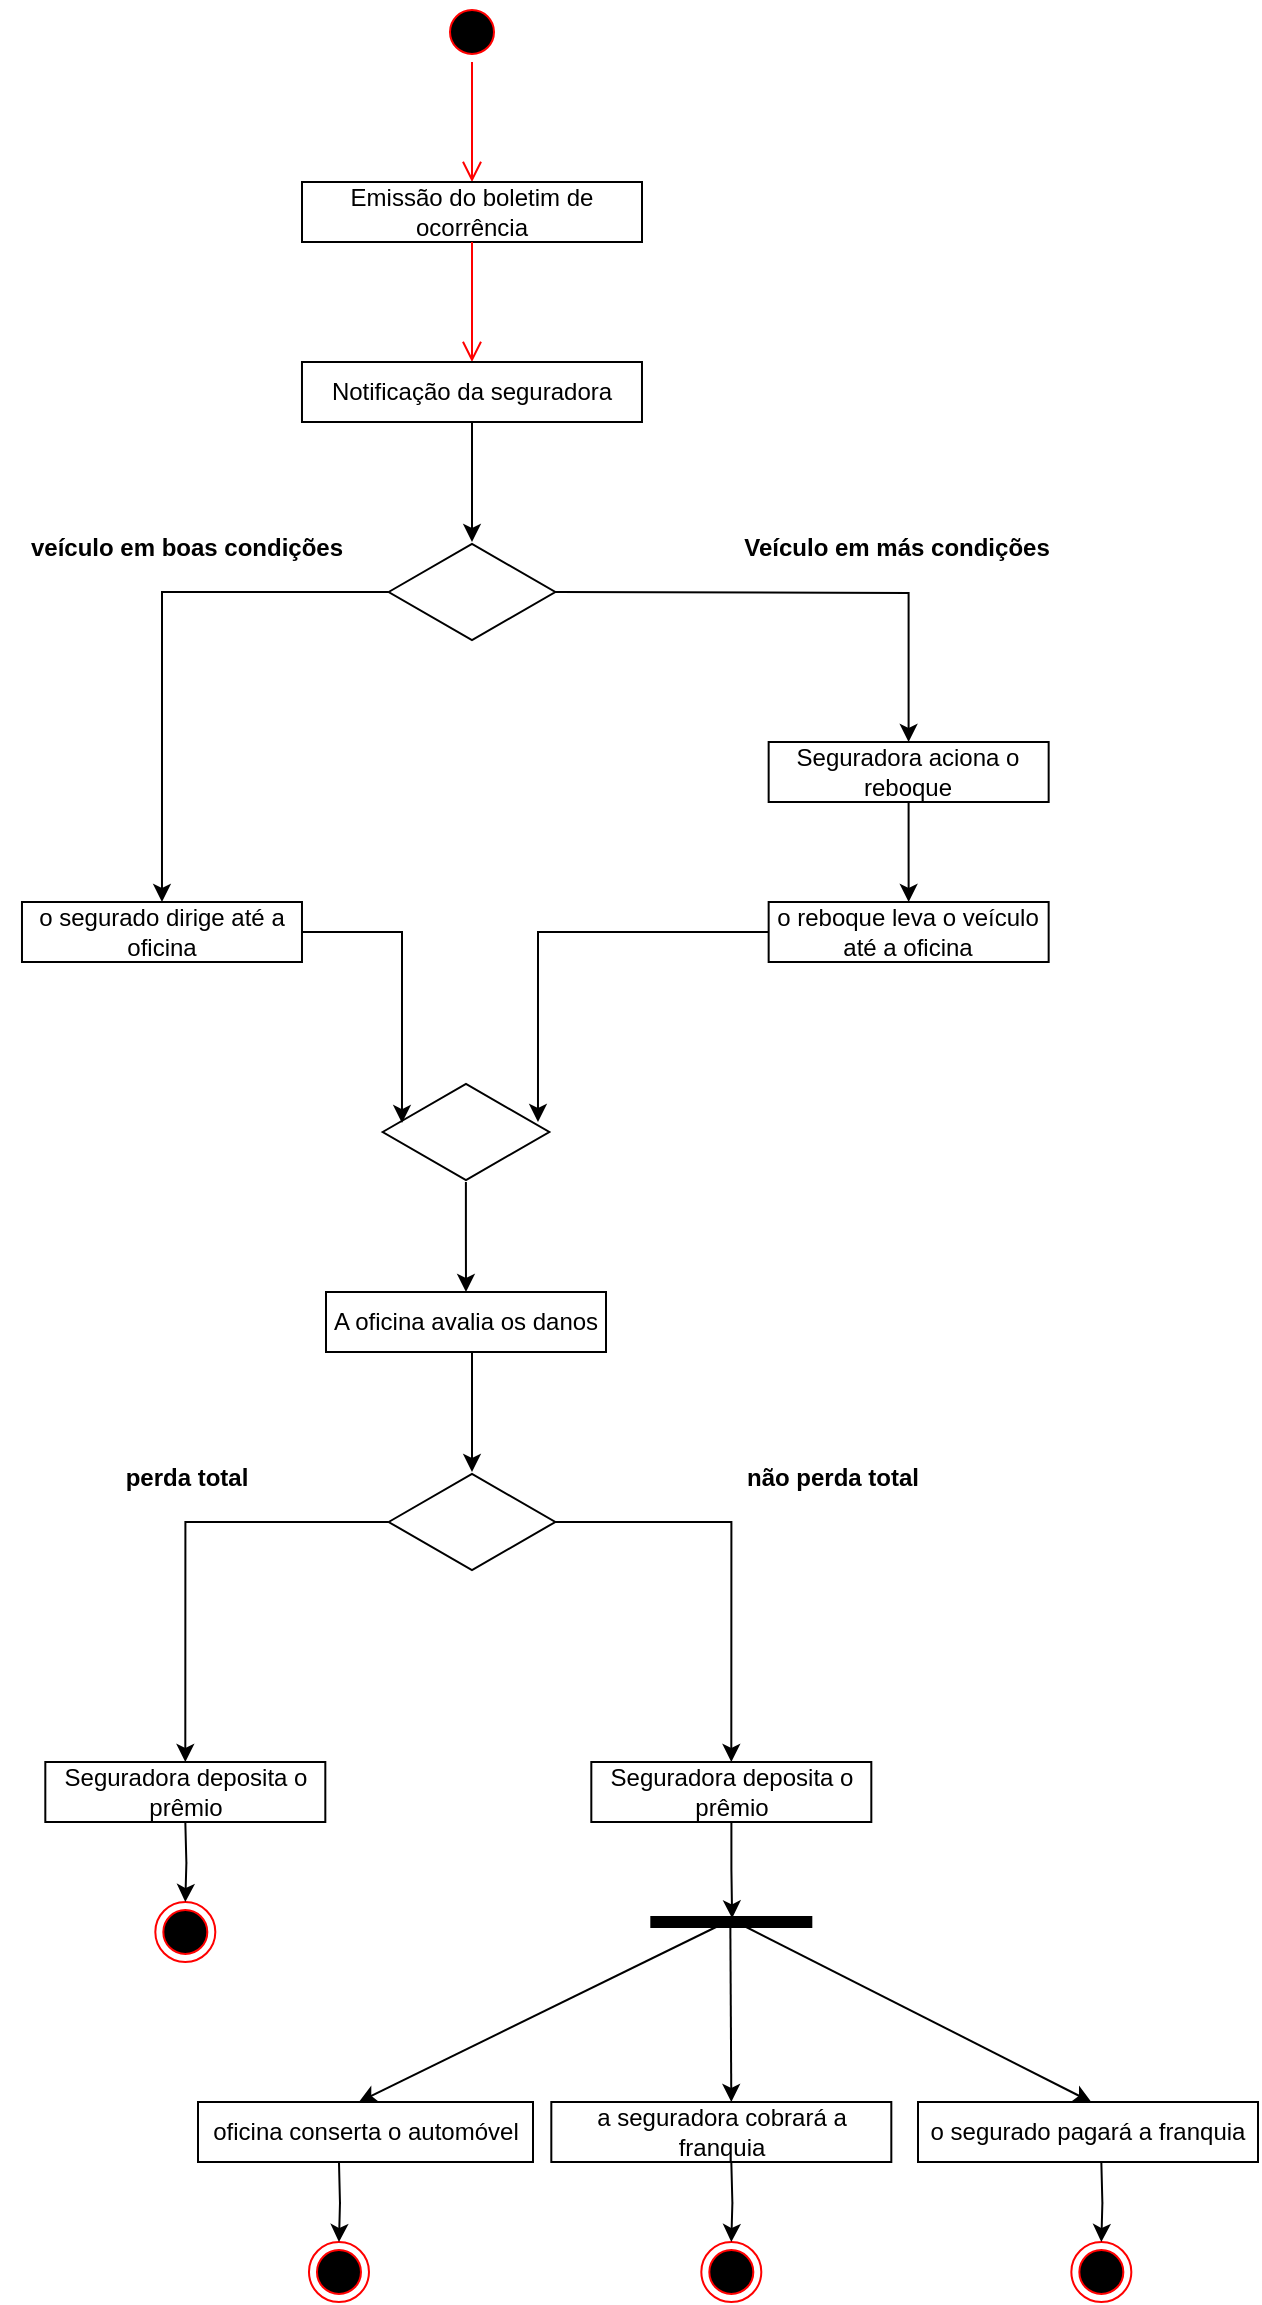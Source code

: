 <mxfile version="21.8.0" type="device">
  <diagram name="Página-1" id="nxO_NT3sz3kJma2ZGj9F">
    <mxGraphModel dx="1150" dy="477" grid="1" gridSize="10" guides="1" tooltips="1" connect="1" arrows="1" fold="1" page="1" pageScale="1" pageWidth="827" pageHeight="1169" math="0" shadow="0">
      <root>
        <mxCell id="0" />
        <mxCell id="1" parent="0" />
        <mxCell id="Tb0O2YsOD1yUC9hUtgDR-1" value="" style="ellipse;html=1;shape=startState;fillColor=#000000;strokeColor=#ff0000;" vertex="1" parent="1">
          <mxGeometry x="402" y="10" width="30" height="30" as="geometry" />
        </mxCell>
        <mxCell id="Tb0O2YsOD1yUC9hUtgDR-2" value="" style="edgeStyle=orthogonalEdgeStyle;html=1;verticalAlign=bottom;endArrow=open;endSize=8;strokeColor=#ff0000;rounded=0;" edge="1" parent="1" source="Tb0O2YsOD1yUC9hUtgDR-1">
          <mxGeometry relative="1" as="geometry">
            <mxPoint x="417" y="100" as="targetPoint" />
          </mxGeometry>
        </mxCell>
        <mxCell id="Tb0O2YsOD1yUC9hUtgDR-4" style="edgeStyle=orthogonalEdgeStyle;rounded=0;orthogonalLoop=1;jettySize=auto;html=1;" edge="1" parent="1" target="Tb0O2YsOD1yUC9hUtgDR-12">
          <mxGeometry relative="1" as="geometry">
            <mxPoint x="458.66" y="305" as="sourcePoint" />
          </mxGeometry>
        </mxCell>
        <mxCell id="Tb0O2YsOD1yUC9hUtgDR-5" style="edgeStyle=orthogonalEdgeStyle;rounded=0;orthogonalLoop=1;jettySize=auto;html=1;" edge="1" parent="1">
          <mxGeometry relative="1" as="geometry">
            <mxPoint x="417" y="280" as="targetPoint" />
            <mxPoint x="417" y="220" as="sourcePoint" />
          </mxGeometry>
        </mxCell>
        <mxCell id="Tb0O2YsOD1yUC9hUtgDR-6" value="Emissão do boletim de ocorrência" style="html=1;whiteSpace=wrap;" vertex="1" parent="1">
          <mxGeometry x="332" y="100" width="170" height="30" as="geometry" />
        </mxCell>
        <mxCell id="Tb0O2YsOD1yUC9hUtgDR-7" value="veículo em boas condições" style="text;align=center;fontStyle=1;verticalAlign=middle;spacingLeft=3;spacingRight=3;strokeColor=none;rotatable=0;points=[[0,0.5],[1,0.5]];portConstraint=eastwest;html=1;" vertex="1" parent="1">
          <mxGeometry x="181.83" y="270" width="183.66" height="26" as="geometry" />
        </mxCell>
        <mxCell id="Tb0O2YsOD1yUC9hUtgDR-8" value="Veículo em más condições" style="text;align=center;fontStyle=1;verticalAlign=middle;spacingLeft=3;spacingRight=3;strokeColor=none;rotatable=0;points=[[0,0.5],[1,0.5]];portConstraint=eastwest;html=1;" vertex="1" parent="1">
          <mxGeometry x="542" y="270" width="174.67" height="26" as="geometry" />
        </mxCell>
        <mxCell id="Tb0O2YsOD1yUC9hUtgDR-9" value="o segurado dirige até a oficina" style="html=1;whiteSpace=wrap;" vertex="1" parent="1">
          <mxGeometry x="191.99" y="460" width="140" height="30" as="geometry" />
        </mxCell>
        <mxCell id="Tb0O2YsOD1yUC9hUtgDR-51" style="edgeStyle=orthogonalEdgeStyle;rounded=0;orthogonalLoop=1;jettySize=auto;html=1;" edge="1" parent="1" source="Tb0O2YsOD1yUC9hUtgDR-12">
          <mxGeometry relative="1" as="geometry">
            <mxPoint x="635.33" y="460" as="targetPoint" />
          </mxGeometry>
        </mxCell>
        <mxCell id="Tb0O2YsOD1yUC9hUtgDR-12" value="Seguradora aciona o reboque" style="html=1;whiteSpace=wrap;" vertex="1" parent="1">
          <mxGeometry x="565.33" y="380" width="140" height="30" as="geometry" />
        </mxCell>
        <mxCell id="Tb0O2YsOD1yUC9hUtgDR-42" style="edgeStyle=orthogonalEdgeStyle;rounded=0;orthogonalLoop=1;jettySize=auto;html=1;entryX=0.5;entryY=0;entryDx=0;entryDy=0;" edge="1" parent="1" source="Tb0O2YsOD1yUC9hUtgDR-30" target="Tb0O2YsOD1yUC9hUtgDR-9">
          <mxGeometry relative="1" as="geometry">
            <mxPoint x="260" y="380" as="targetPoint" />
          </mxGeometry>
        </mxCell>
        <mxCell id="Tb0O2YsOD1yUC9hUtgDR-30" value="" style="html=1;whiteSpace=wrap;aspect=fixed;shape=isoRectangle;" vertex="1" parent="1">
          <mxGeometry x="375.33" y="280" width="83.33" height="50" as="geometry" />
        </mxCell>
        <mxCell id="Tb0O2YsOD1yUC9hUtgDR-40" value="" style="edgeStyle=orthogonalEdgeStyle;html=1;verticalAlign=bottom;endArrow=open;endSize=8;strokeColor=#ff0000;rounded=0;" edge="1" parent="1">
          <mxGeometry relative="1" as="geometry">
            <mxPoint x="416.99" y="190" as="targetPoint" />
            <mxPoint x="416.99" y="130" as="sourcePoint" />
          </mxGeometry>
        </mxCell>
        <mxCell id="Tb0O2YsOD1yUC9hUtgDR-41" value="Notificação da seguradora" style="html=1;whiteSpace=wrap;" vertex="1" parent="1">
          <mxGeometry x="331.99" y="190" width="170" height="30" as="geometry" />
        </mxCell>
        <mxCell id="Tb0O2YsOD1yUC9hUtgDR-44" value="A oficina avalia os danos" style="html=1;whiteSpace=wrap;" vertex="1" parent="1">
          <mxGeometry x="344.0" y="655" width="140" height="30" as="geometry" />
        </mxCell>
        <mxCell id="Tb0O2YsOD1yUC9hUtgDR-50" style="edgeStyle=orthogonalEdgeStyle;rounded=0;orthogonalLoop=1;jettySize=auto;html=1;" edge="1" parent="1" source="Tb0O2YsOD1yUC9hUtgDR-45">
          <mxGeometry relative="1" as="geometry">
            <mxPoint x="413.995" y="655" as="targetPoint" />
          </mxGeometry>
        </mxCell>
        <mxCell id="Tb0O2YsOD1yUC9hUtgDR-45" value="" style="html=1;whiteSpace=wrap;aspect=fixed;shape=isoRectangle;" vertex="1" parent="1">
          <mxGeometry x="372.33" y="550" width="83.33" height="50" as="geometry" />
        </mxCell>
        <mxCell id="Tb0O2YsOD1yUC9hUtgDR-53" value="o reboque leva o veículo até a oficina" style="html=1;whiteSpace=wrap;" vertex="1" parent="1">
          <mxGeometry x="565.33" y="460" width="140" height="30" as="geometry" />
        </mxCell>
        <mxCell id="Tb0O2YsOD1yUC9hUtgDR-56" style="edgeStyle=orthogonalEdgeStyle;rounded=0;orthogonalLoop=1;jettySize=auto;html=1;entryX=0.932;entryY=0.4;entryDx=0;entryDy=0;entryPerimeter=0;" edge="1" parent="1" source="Tb0O2YsOD1yUC9hUtgDR-53" target="Tb0O2YsOD1yUC9hUtgDR-45">
          <mxGeometry relative="1" as="geometry" />
        </mxCell>
        <mxCell id="Tb0O2YsOD1yUC9hUtgDR-58" style="edgeStyle=orthogonalEdgeStyle;rounded=0;orthogonalLoop=1;jettySize=auto;html=1;entryX=0.116;entryY=0.411;entryDx=0;entryDy=0;entryPerimeter=0;" edge="1" parent="1" source="Tb0O2YsOD1yUC9hUtgDR-9" target="Tb0O2YsOD1yUC9hUtgDR-45">
          <mxGeometry relative="1" as="geometry" />
        </mxCell>
        <mxCell id="Tb0O2YsOD1yUC9hUtgDR-59" style="edgeStyle=orthogonalEdgeStyle;rounded=0;orthogonalLoop=1;jettySize=auto;html=1;" edge="1" parent="1">
          <mxGeometry relative="1" as="geometry">
            <mxPoint x="417.0" y="745" as="targetPoint" />
            <mxPoint x="417.0" y="685" as="sourcePoint" />
          </mxGeometry>
        </mxCell>
        <mxCell id="Tb0O2YsOD1yUC9hUtgDR-60" value="perda total" style="text;align=center;fontStyle=1;verticalAlign=middle;spacingLeft=3;spacingRight=3;strokeColor=none;rotatable=0;points=[[0,0.5],[1,0.5]];portConstraint=eastwest;html=1;" vertex="1" parent="1">
          <mxGeometry x="181.83" y="735" width="183.66" height="26" as="geometry" />
        </mxCell>
        <mxCell id="Tb0O2YsOD1yUC9hUtgDR-61" value="não perda total" style="text;align=center;fontStyle=1;verticalAlign=middle;spacingLeft=3;spacingRight=3;strokeColor=none;rotatable=0;points=[[0,0.5],[1,0.5]];portConstraint=eastwest;html=1;" vertex="1" parent="1">
          <mxGeometry x="510.0" y="735" width="174.67" height="26" as="geometry" />
        </mxCell>
        <mxCell id="Tb0O2YsOD1yUC9hUtgDR-65" style="edgeStyle=orthogonalEdgeStyle;rounded=0;orthogonalLoop=1;jettySize=auto;html=1;entryX=0.5;entryY=0;entryDx=0;entryDy=0;" edge="1" parent="1" source="Tb0O2YsOD1yUC9hUtgDR-62" target="Tb0O2YsOD1yUC9hUtgDR-63">
          <mxGeometry relative="1" as="geometry" />
        </mxCell>
        <mxCell id="Tb0O2YsOD1yUC9hUtgDR-75" style="edgeStyle=orthogonalEdgeStyle;rounded=0;orthogonalLoop=1;jettySize=auto;html=1;entryX=0.5;entryY=0;entryDx=0;entryDy=0;" edge="1" parent="1" source="Tb0O2YsOD1yUC9hUtgDR-62" target="Tb0O2YsOD1yUC9hUtgDR-64">
          <mxGeometry relative="1" as="geometry" />
        </mxCell>
        <mxCell id="Tb0O2YsOD1yUC9hUtgDR-62" value="" style="html=1;whiteSpace=wrap;aspect=fixed;shape=isoRectangle;" vertex="1" parent="1">
          <mxGeometry x="375.33" y="745" width="83.33" height="50" as="geometry" />
        </mxCell>
        <mxCell id="Tb0O2YsOD1yUC9hUtgDR-63" value="Seguradora deposita o prêmio" style="html=1;whiteSpace=wrap;" vertex="1" parent="1">
          <mxGeometry x="203.66" y="890" width="140" height="30" as="geometry" />
        </mxCell>
        <mxCell id="Tb0O2YsOD1yUC9hUtgDR-64" value="Seguradora deposita o prêmio" style="html=1;whiteSpace=wrap;" vertex="1" parent="1">
          <mxGeometry x="476.66" y="890" width="140" height="30" as="geometry" />
        </mxCell>
        <mxCell id="Tb0O2YsOD1yUC9hUtgDR-67" value="" style="html=1;points=[];perimeter=orthogonalPerimeter;fillColor=strokeColor;rotation=90;" vertex="1" parent="1">
          <mxGeometry x="544.16" y="930" width="5" height="80" as="geometry" />
        </mxCell>
        <mxCell id="Tb0O2YsOD1yUC9hUtgDR-68" value="a seguradora cobrará a franquia" style="html=1;whiteSpace=wrap;" vertex="1" parent="1">
          <mxGeometry x="456.66" y="1060" width="170" height="30" as="geometry" />
        </mxCell>
        <mxCell id="Tb0O2YsOD1yUC9hUtgDR-69" value="o segurado pagará a franquia" style="html=1;whiteSpace=wrap;" vertex="1" parent="1">
          <mxGeometry x="640" y="1060" width="170" height="30" as="geometry" />
        </mxCell>
        <mxCell id="Tb0O2YsOD1yUC9hUtgDR-70" value=" oficina conserta o automóvel" style="html=1;whiteSpace=wrap;" vertex="1" parent="1">
          <mxGeometry x="280" y="1060" width="167.5" height="30" as="geometry" />
        </mxCell>
        <mxCell id="Tb0O2YsOD1yUC9hUtgDR-71" value="" style="endArrow=classic;html=1;rounded=0;entryX=0.5;entryY=0;entryDx=0;entryDy=0;" edge="1" parent="1">
          <mxGeometry width="50" height="50" relative="1" as="geometry">
            <mxPoint x="544.16" y="970" as="sourcePoint" />
            <mxPoint x="360.41" y="1060" as="targetPoint" />
          </mxGeometry>
        </mxCell>
        <mxCell id="Tb0O2YsOD1yUC9hUtgDR-72" value="" style="endArrow=classic;html=1;rounded=0;entryX=0.5;entryY=0;entryDx=0;entryDy=0;" edge="1" parent="1">
          <mxGeometry width="50" height="50" relative="1" as="geometry">
            <mxPoint x="549.16" y="970" as="sourcePoint" />
            <mxPoint x="726.66" y="1060" as="targetPoint" />
          </mxGeometry>
        </mxCell>
        <mxCell id="Tb0O2YsOD1yUC9hUtgDR-73" value="" style="endArrow=classic;html=1;rounded=0;" edge="1" parent="1">
          <mxGeometry width="50" height="50" relative="1" as="geometry">
            <mxPoint x="546.16" y="970" as="sourcePoint" />
            <mxPoint x="546.66" y="1060" as="targetPoint" />
          </mxGeometry>
        </mxCell>
        <mxCell id="Tb0O2YsOD1yUC9hUtgDR-76" style="edgeStyle=orthogonalEdgeStyle;rounded=0;orthogonalLoop=1;jettySize=auto;html=1;entryX=0.136;entryY=0.495;entryDx=0;entryDy=0;entryPerimeter=0;" edge="1" parent="1" source="Tb0O2YsOD1yUC9hUtgDR-64" target="Tb0O2YsOD1yUC9hUtgDR-67">
          <mxGeometry relative="1" as="geometry" />
        </mxCell>
        <mxCell id="Tb0O2YsOD1yUC9hUtgDR-77" value="" style="ellipse;html=1;shape=endState;fillColor=#000000;strokeColor=#ff0000;" vertex="1" parent="1">
          <mxGeometry x="258.66" y="960" width="30" height="30" as="geometry" />
        </mxCell>
        <mxCell id="Tb0O2YsOD1yUC9hUtgDR-78" style="edgeStyle=orthogonalEdgeStyle;rounded=0;orthogonalLoop=1;jettySize=auto;html=1;" edge="1" parent="1">
          <mxGeometry relative="1" as="geometry">
            <mxPoint x="273.66" y="960" as="targetPoint" />
            <mxPoint x="273.66" y="920" as="sourcePoint" />
          </mxGeometry>
        </mxCell>
        <mxCell id="Tb0O2YsOD1yUC9hUtgDR-79" value="" style="ellipse;html=1;shape=endState;fillColor=#000000;strokeColor=#ff0000;" vertex="1" parent="1">
          <mxGeometry x="531.66" y="1130" width="30" height="30" as="geometry" />
        </mxCell>
        <mxCell id="Tb0O2YsOD1yUC9hUtgDR-80" style="edgeStyle=orthogonalEdgeStyle;rounded=0;orthogonalLoop=1;jettySize=auto;html=1;" edge="1" parent="1">
          <mxGeometry relative="1" as="geometry">
            <mxPoint x="546.66" y="1130" as="targetPoint" />
            <mxPoint x="546.66" y="1090" as="sourcePoint" />
          </mxGeometry>
        </mxCell>
        <mxCell id="Tb0O2YsOD1yUC9hUtgDR-81" value="" style="ellipse;html=1;shape=endState;fillColor=#000000;strokeColor=#ff0000;" vertex="1" parent="1">
          <mxGeometry x="716.67" y="1130" width="30" height="30" as="geometry" />
        </mxCell>
        <mxCell id="Tb0O2YsOD1yUC9hUtgDR-82" style="edgeStyle=orthogonalEdgeStyle;rounded=0;orthogonalLoop=1;jettySize=auto;html=1;" edge="1" parent="1">
          <mxGeometry relative="1" as="geometry">
            <mxPoint x="731.67" y="1130" as="targetPoint" />
            <mxPoint x="731.67" y="1090" as="sourcePoint" />
          </mxGeometry>
        </mxCell>
        <mxCell id="Tb0O2YsOD1yUC9hUtgDR-83" value="" style="ellipse;html=1;shape=endState;fillColor=#000000;strokeColor=#ff0000;" vertex="1" parent="1">
          <mxGeometry x="335.49" y="1130" width="30" height="30" as="geometry" />
        </mxCell>
        <mxCell id="Tb0O2YsOD1yUC9hUtgDR-84" style="edgeStyle=orthogonalEdgeStyle;rounded=0;orthogonalLoop=1;jettySize=auto;html=1;" edge="1" parent="1">
          <mxGeometry relative="1" as="geometry">
            <mxPoint x="350.49" y="1130" as="targetPoint" />
            <mxPoint x="350.49" y="1090" as="sourcePoint" />
          </mxGeometry>
        </mxCell>
      </root>
    </mxGraphModel>
  </diagram>
</mxfile>
